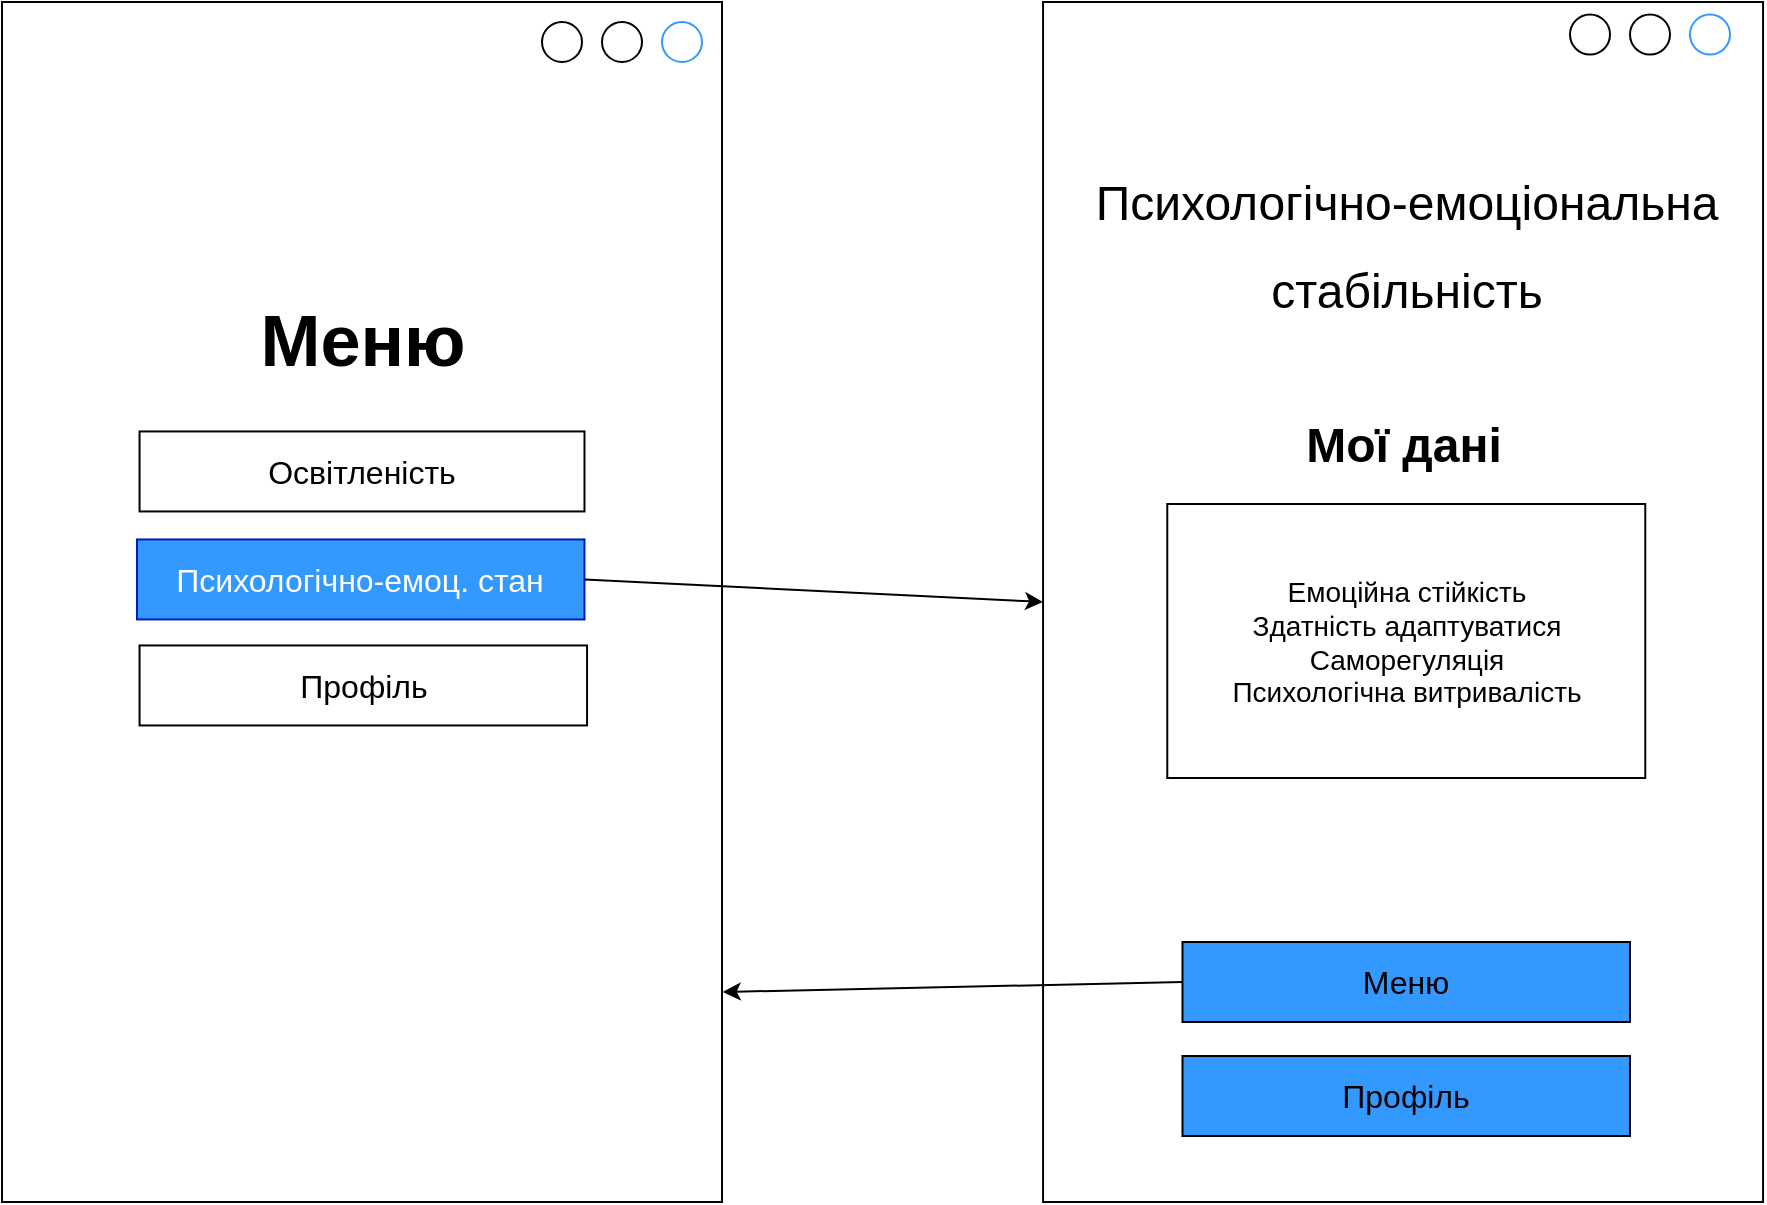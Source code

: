 <mxfile version="22.0.4" type="device" pages="3">
  <diagram name="NFR1" id="PePSlJD-UdtvMw4tOFdM">
    <mxGraphModel dx="2611" dy="1162" grid="0" gridSize="10" guides="1" tooltips="1" connect="1" arrows="1" fold="1" page="0" pageScale="1" pageWidth="827" pageHeight="1169" math="0" shadow="0">
      <root>
        <mxCell id="0" />
        <mxCell id="1" parent="0" />
        <mxCell id="v_YtapICCbrFL_BmW7Hf-1" value="" style="rounded=0;whiteSpace=wrap;html=1;" vertex="1" parent="1">
          <mxGeometry x="-496" y="-260" width="360" height="600" as="geometry" />
        </mxCell>
        <mxCell id="v_YtapICCbrFL_BmW7Hf-2" value="&lt;font style=&quot;font-size: 16px;&quot;&gt;Освітленість&lt;/font&gt;" style="rounded=0;whiteSpace=wrap;html=1;fillColor=none;" vertex="1" parent="1">
          <mxGeometry x="-427.226" y="-45.276" width="222.47" height="40" as="geometry" />
        </mxCell>
        <mxCell id="v_YtapICCbrFL_BmW7Hf-3" value="&lt;font style=&quot;font-size: 16px;&quot;&gt;Психологічно-емоц. стан&lt;/font&gt;" style="rounded=0;whiteSpace=wrap;html=1;fillColor=#3399FF;strokeColor=#001DBC;fontColor=#ffffff;" vertex="1" parent="1">
          <mxGeometry x="-428.516" y="8.724" width="223.76" height="40" as="geometry" />
        </mxCell>
        <mxCell id="v_YtapICCbrFL_BmW7Hf-4" value="" style="rounded=0;whiteSpace=wrap;html=1;" vertex="1" parent="1">
          <mxGeometry x="24.53" y="-260" width="360" height="600" as="geometry" />
        </mxCell>
        <mxCell id="v_YtapICCbrFL_BmW7Hf-5" value="&lt;font style=&quot;font-size: 24px;&quot;&gt;Психологічно-емоціональна стабільність&lt;/font&gt;" style="text;html=1;strokeColor=none;fillColor=none;align=center;verticalAlign=middle;whiteSpace=wrap;rounded=0;fontSize=36;" vertex="1" parent="1">
          <mxGeometry x="38.644" y="-221.996" width="334.97" height="160" as="geometry" />
        </mxCell>
        <mxCell id="v_YtapICCbrFL_BmW7Hf-6" value="" style="ellipse;whiteSpace=wrap;html=1;" vertex="1" parent="1">
          <mxGeometry x="288" y="-253.72" width="20" height="20" as="geometry" />
        </mxCell>
        <mxCell id="v_YtapICCbrFL_BmW7Hf-7" value="" style="ellipse;whiteSpace=wrap;html=1;" vertex="1" parent="1">
          <mxGeometry x="318" y="-253.72" width="20" height="20" as="geometry" />
        </mxCell>
        <mxCell id="v_YtapICCbrFL_BmW7Hf-8" value="" style="ellipse;whiteSpace=wrap;html=1;strokeColor=#3399FF;" vertex="1" parent="1">
          <mxGeometry x="348" y="-253.72" width="20" height="20" as="geometry" />
        </mxCell>
        <mxCell id="v_YtapICCbrFL_BmW7Hf-9" value="" style="ellipse;whiteSpace=wrap;html=1;" vertex="1" parent="1">
          <mxGeometry x="-226" y="-250" width="20" height="20" as="geometry" />
        </mxCell>
        <mxCell id="v_YtapICCbrFL_BmW7Hf-10" value="" style="ellipse;whiteSpace=wrap;html=1;" vertex="1" parent="1">
          <mxGeometry x="-196" y="-250" width="20" height="20" as="geometry" />
        </mxCell>
        <mxCell id="v_YtapICCbrFL_BmW7Hf-11" value="" style="ellipse;whiteSpace=wrap;html=1;strokeColor=#3399FF;" vertex="1" parent="1">
          <mxGeometry x="-166" y="-250" width="20" height="20" as="geometry" />
        </mxCell>
        <mxCell id="v_YtapICCbrFL_BmW7Hf-12" value="" style="endArrow=classic;html=1;rounded=0;exitX=1;exitY=0.5;exitDx=0;exitDy=0;entryX=0;entryY=0.5;entryDx=0;entryDy=0;" edge="1" parent="1" source="v_YtapICCbrFL_BmW7Hf-3" target="v_YtapICCbrFL_BmW7Hf-4">
          <mxGeometry width="50" height="50" relative="1" as="geometry">
            <mxPoint x="-546" y="-80" as="sourcePoint" />
            <mxPoint x="-496" y="-130" as="targetPoint" />
          </mxGeometry>
        </mxCell>
        <mxCell id="v_YtapICCbrFL_BmW7Hf-13" value="&lt;b&gt;Меню&lt;/b&gt;" style="text;html=1;strokeColor=none;fillColor=none;align=center;verticalAlign=middle;whiteSpace=wrap;rounded=0;fontSize=36;" vertex="1" parent="1">
          <mxGeometry x="-448.496" y="-121.276" width="265" height="60" as="geometry" />
        </mxCell>
        <mxCell id="v_YtapICCbrFL_BmW7Hf-14" value="&lt;font style=&quot;font-size: 16px;&quot;&gt;Профіль&lt;/font&gt;" style="rounded=0;whiteSpace=wrap;html=1;fillColor=none;" vertex="1" parent="1">
          <mxGeometry x="-427.226" y="61.724" width="223.76" height="40" as="geometry" />
        </mxCell>
        <mxCell id="v_YtapICCbrFL_BmW7Hf-15" value="&lt;div style=&quot;&quot;&gt;&lt;span style=&quot;font-size: 14px; background-color: initial;&quot;&gt;Емоційна стійкість&lt;/span&gt;&lt;/div&gt;&lt;font style=&quot;font-size: 14px;&quot;&gt;&lt;div style=&quot;&quot;&gt;&lt;span style=&quot;background-color: initial;&quot;&gt;Здатність адаптуватися&lt;/span&gt;&lt;/div&gt;&lt;div style=&quot;&quot;&gt;&lt;span style=&quot;background-color: initial;&quot;&gt;Саморегуляція&lt;/span&gt;&lt;/div&gt;&lt;div style=&quot;&quot;&gt;&lt;span style=&quot;background-color: initial;&quot;&gt;Психологічна витривалість&lt;/span&gt;&lt;/div&gt;&lt;/font&gt;" style="rounded=0;whiteSpace=wrap;html=1;align=center;" vertex="1" parent="1">
          <mxGeometry x="86.634" y="-8.996" width="239" height="137" as="geometry" />
        </mxCell>
        <mxCell id="v_YtapICCbrFL_BmW7Hf-16" value="&lt;font style=&quot;font-size: 24px;&quot;&gt;&lt;b&gt;Мої дані&lt;/b&gt;&lt;/font&gt;" style="text;html=1;strokeColor=none;fillColor=none;align=center;verticalAlign=middle;whiteSpace=wrap;rounded=0;" vertex="1" parent="1">
          <mxGeometry x="150.534" y="-52.996" width="108" height="30" as="geometry" />
        </mxCell>
        <mxCell id="v_YtapICCbrFL_BmW7Hf-17" value="&lt;font style=&quot;font-size: 16px;&quot;&gt;Профіль&lt;/font&gt;" style="rounded=0;whiteSpace=wrap;html=1;fillColor=#3399FF;" vertex="1" parent="1">
          <mxGeometry x="94.244" y="267.004" width="223.76" height="40" as="geometry" />
        </mxCell>
        <mxCell id="v_YtapICCbrFL_BmW7Hf-18" value="&lt;font style=&quot;font-size: 16px;&quot;&gt;Меню&lt;/font&gt;" style="rounded=0;whiteSpace=wrap;html=1;fillColor=#3399FF;" vertex="1" parent="1">
          <mxGeometry x="94.244" y="210.004" width="223.76" height="40" as="geometry" />
        </mxCell>
        <mxCell id="v_YtapICCbrFL_BmW7Hf-19" value="" style="endArrow=classic;html=1;rounded=0;exitX=0;exitY=0.5;exitDx=0;exitDy=0;entryX=1.001;entryY=0.825;entryDx=0;entryDy=0;entryPerimeter=0;" edge="1" parent="1" source="v_YtapICCbrFL_BmW7Hf-18" target="v_YtapICCbrFL_BmW7Hf-1">
          <mxGeometry width="50" height="50" relative="1" as="geometry">
            <mxPoint x="53.534" y="131.724" as="sourcePoint" />
            <mxPoint x="103.534" y="81.724" as="targetPoint" />
          </mxGeometry>
        </mxCell>
      </root>
    </mxGraphModel>
  </diagram>
  <diagram id="mj5oB05riVym4pmAbyUJ" name="NFR">
    <mxGraphModel dx="3013" dy="531" grid="0" gridSize="10" guides="1" tooltips="1" connect="1" arrows="1" fold="1" page="0" pageScale="1" pageWidth="827" pageHeight="1169" math="0" shadow="0">
      <root>
        <mxCell id="0" />
        <mxCell id="1" parent="0" />
        <mxCell id="99slbLmTtCYMwGJlwXyB-1" value="" style="rounded=0;whiteSpace=wrap;html=1;" vertex="1" parent="1">
          <mxGeometry x="594.996" y="409.996" width="360" height="600" as="geometry" />
        </mxCell>
        <mxCell id="99slbLmTtCYMwGJlwXyB-2" value="" style="rounded=0;whiteSpace=wrap;html=1;" vertex="1" parent="1">
          <mxGeometry x="86.996" y="406.996" width="360" height="600" as="geometry" />
        </mxCell>
        <mxCell id="99slbLmTtCYMwGJlwXyB-3" value="Реєстрація" style="text;html=1;strokeColor=none;fillColor=none;align=center;verticalAlign=middle;whiteSpace=wrap;rounded=0;fontSize=36;" vertex="1" parent="1">
          <mxGeometry x="151.996" y="496.996" width="230" height="50" as="geometry" />
        </mxCell>
        <mxCell id="99slbLmTtCYMwGJlwXyB-4" value="&lt;span style=&quot;font-size: 20px;&quot;&gt;&amp;nbsp;user@mail.com&lt;/span&gt;" style="rounded=0;whiteSpace=wrap;html=1;align=left;" vertex="1" parent="1">
          <mxGeometry x="166.996" y="596.996" width="200" height="30" as="geometry" />
        </mxCell>
        <mxCell id="99slbLmTtCYMwGJlwXyB-5" value="Email" style="text;html=1;strokeColor=none;fillColor=none;align=center;verticalAlign=middle;whiteSpace=wrap;rounded=0;fontSize=20;" vertex="1" parent="1">
          <mxGeometry x="166.996" y="556.996" width="60" height="30" as="geometry" />
        </mxCell>
        <mxCell id="99slbLmTtCYMwGJlwXyB-6" value="&lt;span style=&quot;font-size: 20px;&quot;&gt;&amp;nbsp;user123&lt;/span&gt;" style="rounded=0;whiteSpace=wrap;html=1;align=left;" vertex="1" parent="1">
          <mxGeometry x="166.996" y="686.996" width="200" height="30" as="geometry" />
        </mxCell>
        <mxCell id="99slbLmTtCYMwGJlwXyB-7" value="Login" style="text;html=1;strokeColor=none;fillColor=none;align=center;verticalAlign=middle;whiteSpace=wrap;rounded=0;fontSize=20;" vertex="1" parent="1">
          <mxGeometry x="166.996" y="646.996" width="60" height="30" as="geometry" />
        </mxCell>
        <mxCell id="99slbLmTtCYMwGJlwXyB-8" value="&lt;font style=&quot;font-size: 20px;&quot;&gt;&amp;nbsp;****************&lt;/font&gt;" style="rounded=0;whiteSpace=wrap;html=1;align=left;" vertex="1" parent="1">
          <mxGeometry x="166.996" y="776.996" width="200" height="30" as="geometry" />
        </mxCell>
        <mxCell id="99slbLmTtCYMwGJlwXyB-9" value="Password" style="text;html=1;strokeColor=none;fillColor=none;align=center;verticalAlign=middle;whiteSpace=wrap;rounded=0;fontSize=20;" vertex="1" parent="1">
          <mxGeometry x="186.996" y="736.996" width="60" height="30" as="geometry" />
        </mxCell>
        <mxCell id="99slbLmTtCYMwGJlwXyB-10" value="&lt;font style=&quot;font-size: 20px;&quot;&gt;Зареєструватись&lt;/font&gt;" style="rounded=1;whiteSpace=wrap;html=1;arcSize=50;fillColor=#3399FF;" vertex="1" parent="1">
          <mxGeometry x="176.996" y="836.996" width="180" height="40" as="geometry" />
        </mxCell>
        <mxCell id="99slbLmTtCYMwGJlwXyB-11" value="&lt;font style=&quot;font-size: 20px;&quot;&gt;Вже є аккаунт&lt;/font&gt;" style="rounded=1;whiteSpace=wrap;html=1;arcSize=50;fillColor=#3399FF;" vertex="1" parent="1">
          <mxGeometry x="176.996" y="896.996" width="180" height="50" as="geometry" />
        </mxCell>
        <mxCell id="99slbLmTtCYMwGJlwXyB-12" value="Авторизація" style="text;html=1;strokeColor=none;fillColor=none;align=center;verticalAlign=middle;whiteSpace=wrap;rounded=0;fontSize=36;" vertex="1" parent="1">
          <mxGeometry x="659.996" y="499.996" width="230" height="50" as="geometry" />
        </mxCell>
        <mxCell id="99slbLmTtCYMwGJlwXyB-13" value="&lt;span style=&quot;font-size: 20px;&quot;&gt;&amp;nbsp;user1234&lt;/span&gt;" style="rounded=0;whiteSpace=wrap;html=1;align=left;" vertex="1" parent="1">
          <mxGeometry x="674.996" y="599.996" width="200" height="30" as="geometry" />
        </mxCell>
        <mxCell id="99slbLmTtCYMwGJlwXyB-14" value="Login" style="text;html=1;strokeColor=none;fillColor=none;align=center;verticalAlign=middle;whiteSpace=wrap;rounded=0;fontSize=20;" vertex="1" parent="1">
          <mxGeometry x="674.996" y="559.996" width="60" height="30" as="geometry" />
        </mxCell>
        <mxCell id="99slbLmTtCYMwGJlwXyB-15" value="&lt;font style=&quot;font-size: 20px;&quot;&gt;&amp;nbsp;****************&lt;/font&gt;" style="rounded=0;whiteSpace=wrap;html=1;align=left;" vertex="1" parent="1">
          <mxGeometry x="674.996" y="689.996" width="200" height="30" as="geometry" />
        </mxCell>
        <mxCell id="99slbLmTtCYMwGJlwXyB-16" value="Password" style="text;html=1;strokeColor=none;fillColor=none;align=center;verticalAlign=middle;whiteSpace=wrap;rounded=0;fontSize=20;" vertex="1" parent="1">
          <mxGeometry x="694.996" y="649.996" width="60" height="30" as="geometry" />
        </mxCell>
        <mxCell id="99slbLmTtCYMwGJlwXyB-17" value="&lt;font style=&quot;font-size: 20px;&quot;&gt;Авторизуватись&lt;/font&gt;" style="rounded=1;whiteSpace=wrap;html=1;arcSize=50;fillColor=#3399FF;" vertex="1" parent="1">
          <mxGeometry x="684.996" y="749.996" width="180" height="40" as="geometry" />
        </mxCell>
        <mxCell id="99slbLmTtCYMwGJlwXyB-18" value="&lt;font style=&quot;font-size: 20px;&quot;&gt;Створити аккаут&lt;/font&gt;" style="rounded=1;whiteSpace=wrap;html=1;arcSize=50;fillColor=#3399FF;" vertex="1" parent="1">
          <mxGeometry x="684.996" y="809.996" width="180" height="50" as="geometry" />
        </mxCell>
        <mxCell id="99slbLmTtCYMwGJlwXyB-19" value="" style="endArrow=classic;html=1;rounded=0;exitX=0;exitY=0.5;exitDx=0;exitDy=0;entryX=0.997;entryY=0.708;entryDx=0;entryDy=0;entryPerimeter=0;" edge="1" parent="1" source="99slbLmTtCYMwGJlwXyB-18" target="99slbLmTtCYMwGJlwXyB-2">
          <mxGeometry width="50" height="50" relative="1" as="geometry">
            <mxPoint x="306.996" y="398.996" as="sourcePoint" />
            <mxPoint x="356.996" y="348.996" as="targetPoint" />
          </mxGeometry>
        </mxCell>
        <mxCell id="99slbLmTtCYMwGJlwXyB-20" value="" style="endArrow=classic;html=1;rounded=0;exitX=1;exitY=0.5;exitDx=0;exitDy=0;entryX=0.001;entryY=0.857;entryDx=0;entryDy=0;entryPerimeter=0;" edge="1" parent="1" source="99slbLmTtCYMwGJlwXyB-11" target="99slbLmTtCYMwGJlwXyB-1">
          <mxGeometry width="50" height="50" relative="1" as="geometry">
            <mxPoint x="796.996" y="841.996" as="sourcePoint" />
            <mxPoint x="456.996" y="866.996" as="targetPoint" />
          </mxGeometry>
        </mxCell>
        <mxCell id="99slbLmTtCYMwGJlwXyB-21" value="" style="rounded=0;whiteSpace=wrap;html=1;" vertex="1" parent="1">
          <mxGeometry x="682.466" y="1138.276" width="360" height="600" as="geometry" />
        </mxCell>
        <mxCell id="99slbLmTtCYMwGJlwXyB-25" value="&lt;font style=&quot;font-size: 16px;&quot;&gt;Освітленість&lt;/font&gt;" style="rounded=0;whiteSpace=wrap;html=1;fillColor=none;" vertex="1" parent="1">
          <mxGeometry x="751.24" y="1353" width="222.47" height="40" as="geometry" />
        </mxCell>
        <mxCell id="99slbLmTtCYMwGJlwXyB-26" value="&lt;font style=&quot;font-size: 16px;&quot;&gt;Психологічно-емоц. стан&lt;/font&gt;" style="rounded=0;whiteSpace=wrap;html=1;fillColor=#3399FF;strokeColor=#001DBC;fontColor=#ffffff;" vertex="1" parent="1">
          <mxGeometry x="749.95" y="1407" width="223.76" height="40" as="geometry" />
        </mxCell>
        <mxCell id="99slbLmTtCYMwGJlwXyB-28" value="" style="rounded=0;whiteSpace=wrap;html=1;" vertex="1" parent="1">
          <mxGeometry x="1202.996" y="1138.276" width="360" height="600" as="geometry" />
        </mxCell>
        <mxCell id="99slbLmTtCYMwGJlwXyB-30" value="&lt;font style=&quot;font-size: 24px;&quot;&gt;Психологічно-емоціональна стабільність&lt;/font&gt;" style="text;html=1;strokeColor=none;fillColor=none;align=center;verticalAlign=middle;whiteSpace=wrap;rounded=0;fontSize=36;" vertex="1" parent="1">
          <mxGeometry x="1217.11" y="1176.28" width="334.97" height="160" as="geometry" />
        </mxCell>
        <mxCell id="99slbLmTtCYMwGJlwXyB-37" value="" style="ellipse;whiteSpace=wrap;html=1;" vertex="1" parent="1">
          <mxGeometry x="356.996" y="418.996" width="20" height="20" as="geometry" />
        </mxCell>
        <mxCell id="99slbLmTtCYMwGJlwXyB-38" value="" style="ellipse;whiteSpace=wrap;html=1;" vertex="1" parent="1">
          <mxGeometry x="386.996" y="418.996" width="20" height="20" as="geometry" />
        </mxCell>
        <mxCell id="99slbLmTtCYMwGJlwXyB-39" value="" style="ellipse;whiteSpace=wrap;html=1;strokeColor=#3399FF;" vertex="1" parent="1">
          <mxGeometry x="416.996" y="418.996" width="20" height="20" as="geometry" />
        </mxCell>
        <mxCell id="99slbLmTtCYMwGJlwXyB-40" value="" style="ellipse;whiteSpace=wrap;html=1;" vertex="1" parent="1">
          <mxGeometry x="864.996" y="421.996" width="20" height="20" as="geometry" />
        </mxCell>
        <mxCell id="99slbLmTtCYMwGJlwXyB-41" value="" style="ellipse;whiteSpace=wrap;html=1;" vertex="1" parent="1">
          <mxGeometry x="894.996" y="421.996" width="20" height="20" as="geometry" />
        </mxCell>
        <mxCell id="99slbLmTtCYMwGJlwXyB-42" value="" style="ellipse;whiteSpace=wrap;html=1;strokeColor=#3399FF;" vertex="1" parent="1">
          <mxGeometry x="924.996" y="421.996" width="20" height="20" as="geometry" />
        </mxCell>
        <mxCell id="99slbLmTtCYMwGJlwXyB-43" value="" style="ellipse;whiteSpace=wrap;html=1;" vertex="1" parent="1">
          <mxGeometry x="1466.466" y="1144.556" width="20" height="20" as="geometry" />
        </mxCell>
        <mxCell id="99slbLmTtCYMwGJlwXyB-44" value="" style="ellipse;whiteSpace=wrap;html=1;" vertex="1" parent="1">
          <mxGeometry x="1496.466" y="1144.556" width="20" height="20" as="geometry" />
        </mxCell>
        <mxCell id="99slbLmTtCYMwGJlwXyB-45" value="" style="ellipse;whiteSpace=wrap;html=1;strokeColor=#3399FF;" vertex="1" parent="1">
          <mxGeometry x="1526.466" y="1144.556" width="20" height="20" as="geometry" />
        </mxCell>
        <mxCell id="99slbLmTtCYMwGJlwXyB-46" value="" style="ellipse;whiteSpace=wrap;html=1;" vertex="1" parent="1">
          <mxGeometry x="952.466" y="1148.276" width="20" height="20" as="geometry" />
        </mxCell>
        <mxCell id="99slbLmTtCYMwGJlwXyB-47" value="" style="ellipse;whiteSpace=wrap;html=1;" vertex="1" parent="1">
          <mxGeometry x="982.466" y="1148.276" width="20" height="20" as="geometry" />
        </mxCell>
        <mxCell id="99slbLmTtCYMwGJlwXyB-48" value="" style="ellipse;whiteSpace=wrap;html=1;strokeColor=#3399FF;" vertex="1" parent="1">
          <mxGeometry x="1012.466" y="1148.276" width="20" height="20" as="geometry" />
        </mxCell>
        <mxCell id="99slbLmTtCYMwGJlwXyB-49" value="" style="rounded=0;whiteSpace=wrap;html=1;" vertex="1" parent="1">
          <mxGeometry x="99.996" y="1141.996" width="360" height="600" as="geometry" />
        </mxCell>
        <mxCell id="99slbLmTtCYMwGJlwXyB-50" value="" style="ellipse;whiteSpace=wrap;html=1;" vertex="1" parent="1">
          <mxGeometry x="362.466" y="1148.276" width="20" height="20" as="geometry" />
        </mxCell>
        <mxCell id="99slbLmTtCYMwGJlwXyB-51" value="" style="ellipse;whiteSpace=wrap;html=1;" vertex="1" parent="1">
          <mxGeometry x="392.466" y="1148.276" width="20" height="20" as="geometry" />
        </mxCell>
        <mxCell id="99slbLmTtCYMwGJlwXyB-52" value="" style="ellipse;whiteSpace=wrap;html=1;strokeColor=#3399FF;" vertex="1" parent="1">
          <mxGeometry x="422.466" y="1148.276" width="20" height="20" as="geometry" />
        </mxCell>
        <mxCell id="99slbLmTtCYMwGJlwXyB-54" value="" style="endArrow=classic;html=1;rounded=0;exitX=0;exitY=0.5;exitDx=0;exitDy=0;entryX=1;entryY=0.599;entryDx=0;entryDy=0;entryPerimeter=0;" edge="1" parent="1" source="99slbLmTtCYMwGJlwXyB-79" target="99slbLmTtCYMwGJlwXyB-49">
          <mxGeometry width="50" height="50" relative="1" as="geometry">
            <mxPoint x="614" y="1280" as="sourcePoint" />
            <mxPoint x="463" y="1516" as="targetPoint" />
          </mxGeometry>
        </mxCell>
        <mxCell id="99slbLmTtCYMwGJlwXyB-56" value="&lt;b&gt;Профіль&lt;/b&gt;" style="text;html=1;strokeColor=none;fillColor=none;align=center;verticalAlign=middle;whiteSpace=wrap;rounded=0;fontSize=36;" vertex="1" parent="1">
          <mxGeometry x="151.996" y="1212.996" width="265" height="60" as="geometry" />
        </mxCell>
        <mxCell id="99slbLmTtCYMwGJlwXyB-57" value="Користувач" style="text;html=1;strokeColor=none;fillColor=none;align=center;verticalAlign=middle;whiteSpace=wrap;rounded=0;fontSize=20;" vertex="1" parent="1">
          <mxGeometry x="236.996" y="1368.996" width="210" height="30" as="geometry" />
        </mxCell>
        <mxCell id="99slbLmTtCYMwGJlwXyB-58" style="edgeStyle=orthogonalEdgeStyle;rounded=0;orthogonalLoop=1;jettySize=auto;html=1;exitX=0;exitY=0.5;exitDx=0;exitDy=0;" edge="1" parent="1" source="99slbLmTtCYMwGJlwXyB-59" target="99slbLmTtCYMwGJlwXyB-60">
          <mxGeometry relative="1" as="geometry">
            <mxPoint x="272" y="1673" as="sourcePoint" />
          </mxGeometry>
        </mxCell>
        <mxCell id="99slbLmTtCYMwGJlwXyB-59" value="&lt;span style=&quot;font-size: 20px;&quot;&gt;&amp;nbsp; &amp;nbsp; &amp;nbsp; Технічна підтримка&lt;/span&gt;" style="rounded=0;whiteSpace=wrap;html=1;align=left;" vertex="1" parent="1">
          <mxGeometry x="100" y="1648" width="360" height="30" as="geometry" />
        </mxCell>
        <mxCell id="99slbLmTtCYMwGJlwXyB-60" value="" style="rounded=0;whiteSpace=wrap;html=1;" vertex="1" parent="1">
          <mxGeometry x="-437.004" y="1138.276" width="360" height="600" as="geometry" />
        </mxCell>
        <mxCell id="99slbLmTtCYMwGJlwXyB-61" value="" style="ellipse;whiteSpace=wrap;html=1;" vertex="1" parent="1">
          <mxGeometry x="-167.004" y="1148.276" width="20" height="20" as="geometry" />
        </mxCell>
        <mxCell id="99slbLmTtCYMwGJlwXyB-62" value="" style="ellipse;whiteSpace=wrap;html=1;" vertex="1" parent="1">
          <mxGeometry x="-137.004" y="1148.276" width="20" height="20" as="geometry" />
        </mxCell>
        <mxCell id="99slbLmTtCYMwGJlwXyB-63" value="" style="ellipse;whiteSpace=wrap;html=1;strokeColor=#3399FF;" vertex="1" parent="1">
          <mxGeometry x="-107.004" y="1148.276" width="20" height="20" as="geometry" />
        </mxCell>
        <mxCell id="99slbLmTtCYMwGJlwXyB-64" value="&lt;font style=&quot;font-size: 35px;&quot;&gt;Технічна підтримка&lt;/font&gt;" style="text;html=1;strokeColor=none;fillColor=none;align=center;verticalAlign=middle;whiteSpace=wrap;rounded=0;fontSize=36;" vertex="1" parent="1">
          <mxGeometry x="-389.504" y="1227.996" width="265" height="60" as="geometry" />
        </mxCell>
        <mxCell id="99slbLmTtCYMwGJlwXyB-65" value="" style="rounded=0;whiteSpace=wrap;html=1;align=left;" vertex="1" parent="1">
          <mxGeometry x="-389.5" y="1388" width="272.5" height="140" as="geometry" />
        </mxCell>
        <mxCell id="99slbLmTtCYMwGJlwXyB-66" value="&lt;div style=&quot;&quot;&gt;&lt;span style=&quot;font-size: 22px; background-color: initial;&quot;&gt;Надати питання&lt;/span&gt;&lt;/div&gt;" style="text;html=1;strokeColor=none;fillColor=none;align=left;verticalAlign=middle;whiteSpace=wrap;rounded=0;" vertex="1" parent="1">
          <mxGeometry x="-342.02" y="1351" width="177.53" height="30" as="geometry" />
        </mxCell>
        <mxCell id="99slbLmTtCYMwGJlwXyB-67" value="&lt;div style=&quot;&quot;&gt;&lt;font style=&quot;font-size: 36px;&quot;&gt;...&lt;/font&gt;&lt;/div&gt;" style="text;html=1;strokeColor=none;fillColor=none;align=left;verticalAlign=middle;whiteSpace=wrap;rounded=0;" vertex="1" parent="1">
          <mxGeometry x="-384.47" y="1400" width="45" height="31" as="geometry" />
        </mxCell>
        <mxCell id="99slbLmTtCYMwGJlwXyB-68" value="&lt;font style=&quot;font-size: 20px;&quot;&gt;Надіслати&lt;/font&gt;" style="rounded=1;whiteSpace=wrap;html=1;arcSize=50;fillColor=#3399FF;" vertex="1" parent="1">
          <mxGeometry x="-347.004" y="1561.996" width="180" height="40" as="geometry" />
        </mxCell>
        <mxCell id="99slbLmTtCYMwGJlwXyB-69" value="" style="verticalLabelPosition=bottom;shadow=0;dashed=0;align=center;html=1;verticalAlign=top;strokeWidth=1;shape=mxgraph.mockup.containers.userMale;strokeColor=#666666;strokeColor2=#008cff;" vertex="1" parent="1">
          <mxGeometry x="126.996" y="1336.996" width="100" height="100" as="geometry" />
        </mxCell>
        <mxCell id="99slbLmTtCYMwGJlwXyB-71" value="" style="endArrow=classic;html=1;rounded=0;exitX=1;exitY=0.5;exitDx=0;exitDy=0;entryX=0;entryY=0.5;entryDx=0;entryDy=0;" edge="1" parent="1" source="99slbLmTtCYMwGJlwXyB-26" target="99slbLmTtCYMwGJlwXyB-28">
          <mxGeometry width="50" height="50" relative="1" as="geometry">
            <mxPoint x="632.466" y="1318.276" as="sourcePoint" />
            <mxPoint x="682.466" y="1268.276" as="targetPoint" />
          </mxGeometry>
        </mxCell>
        <mxCell id="99slbLmTtCYMwGJlwXyB-72" value="" style="endArrow=none;html=1;rounded=0;exitX=0;exitY=0.25;exitDx=0;exitDy=0;entryX=1;entryY=0.25;entryDx=0;entryDy=0;" edge="1" parent="1" source="99slbLmTtCYMwGJlwXyB-49" target="99slbLmTtCYMwGJlwXyB-49">
          <mxGeometry width="50" height="50" relative="1" as="geometry">
            <mxPoint x="726" y="1486" as="sourcePoint" />
            <mxPoint x="776" y="1436" as="targetPoint" />
          </mxGeometry>
        </mxCell>
        <mxCell id="99slbLmTtCYMwGJlwXyB-73" value="" style="endArrow=none;html=1;rounded=0;" edge="1" parent="1">
          <mxGeometry width="50" height="50" relative="1" as="geometry">
            <mxPoint x="99" y="1480" as="sourcePoint" />
            <mxPoint x="458" y="1480" as="targetPoint" />
          </mxGeometry>
        </mxCell>
        <mxCell id="99slbLmTtCYMwGJlwXyB-77" value="" style="endArrow=classic;html=1;rounded=0;exitX=0;exitY=0.5;exitDx=0;exitDy=0;entryX=0.5;entryY=0;entryDx=0;entryDy=0;" edge="1" parent="1" source="99slbLmTtCYMwGJlwXyB-10" target="99slbLmTtCYMwGJlwXyB-49">
          <mxGeometry width="50" height="50" relative="1" as="geometry">
            <mxPoint x="390" y="1056" as="sourcePoint" />
            <mxPoint x="440" y="1006" as="targetPoint" />
            <Array as="points">
              <mxPoint x="-9" y="857" />
              <mxPoint x="-9" y="1049" />
              <mxPoint x="280" y="1049" />
            </Array>
          </mxGeometry>
        </mxCell>
        <mxCell id="99slbLmTtCYMwGJlwXyB-78" value="&lt;b&gt;Меню&lt;/b&gt;" style="text;html=1;strokeColor=none;fillColor=none;align=center;verticalAlign=middle;whiteSpace=wrap;rounded=0;fontSize=36;" vertex="1" parent="1">
          <mxGeometry x="729.97" y="1277" width="265" height="60" as="geometry" />
        </mxCell>
        <mxCell id="99slbLmTtCYMwGJlwXyB-79" value="&lt;font style=&quot;font-size: 16px;&quot;&gt;Профіль&lt;/font&gt;" style="rounded=0;whiteSpace=wrap;html=1;fillColor=none;" vertex="1" parent="1">
          <mxGeometry x="751.24" y="1460" width="223.76" height="40" as="geometry" />
        </mxCell>
        <mxCell id="99slbLmTtCYMwGJlwXyB-80" value="&lt;div style=&quot;&quot;&gt;&lt;span style=&quot;font-size: 14px; background-color: initial;&quot;&gt;Емоційна стійкість&lt;/span&gt;&lt;/div&gt;&lt;font style=&quot;font-size: 14px;&quot;&gt;&lt;div style=&quot;&quot;&gt;&lt;span style=&quot;background-color: initial;&quot;&gt;Здатність адаптуватися&lt;/span&gt;&lt;/div&gt;&lt;div style=&quot;&quot;&gt;&lt;span style=&quot;background-color: initial;&quot;&gt;Саморегуляція&lt;/span&gt;&lt;/div&gt;&lt;div style=&quot;&quot;&gt;&lt;span style=&quot;background-color: initial;&quot;&gt;Психологічна витривалість&lt;/span&gt;&lt;/div&gt;&lt;/font&gt;" style="rounded=0;whiteSpace=wrap;html=1;align=center;" vertex="1" parent="1">
          <mxGeometry x="1265.1" y="1389.28" width="239" height="137" as="geometry" />
        </mxCell>
        <mxCell id="99slbLmTtCYMwGJlwXyB-81" value="&lt;font style=&quot;font-size: 24px;&quot;&gt;&lt;b&gt;Мої дані&lt;/b&gt;&lt;/font&gt;" style="text;html=1;strokeColor=none;fillColor=none;align=center;verticalAlign=middle;whiteSpace=wrap;rounded=0;" vertex="1" parent="1">
          <mxGeometry x="1329" y="1345.28" width="108" height="30" as="geometry" />
        </mxCell>
        <mxCell id="99slbLmTtCYMwGJlwXyB-82" value="&lt;font style=&quot;font-size: 16px;&quot;&gt;Профіль&lt;/font&gt;" style="rounded=0;whiteSpace=wrap;html=1;fillColor=#3399FF;" vertex="1" parent="1">
          <mxGeometry x="1272.71" y="1665.28" width="223.76" height="40" as="geometry" />
        </mxCell>
        <mxCell id="99slbLmTtCYMwGJlwXyB-83" value="&lt;font style=&quot;font-size: 16px;&quot;&gt;Меню&lt;/font&gt;" style="rounded=0;whiteSpace=wrap;html=1;fillColor=#3399FF;" vertex="1" parent="1">
          <mxGeometry x="1272.71" y="1608.28" width="223.76" height="40" as="geometry" />
        </mxCell>
        <mxCell id="99slbLmTtCYMwGJlwXyB-84" value="" style="endArrow=classic;html=1;rounded=0;exitX=0;exitY=0.5;exitDx=0;exitDy=0;entryX=1.001;entryY=0.825;entryDx=0;entryDy=0;entryPerimeter=0;" edge="1" parent="1" source="99slbLmTtCYMwGJlwXyB-83" target="99slbLmTtCYMwGJlwXyB-21">
          <mxGeometry width="50" height="50" relative="1" as="geometry">
            <mxPoint x="1232" y="1530" as="sourcePoint" />
            <mxPoint x="1282" y="1480" as="targetPoint" />
          </mxGeometry>
        </mxCell>
        <mxCell id="99slbLmTtCYMwGJlwXyB-85" value="" style="endArrow=classic;html=1;rounded=0;exitX=0;exitY=0.5;exitDx=0;exitDy=0;entryX=1.007;entryY=0.774;entryDx=0;entryDy=0;entryPerimeter=0;" edge="1" parent="1" source="99slbLmTtCYMwGJlwXyB-82" target="99slbLmTtCYMwGJlwXyB-49">
          <mxGeometry width="50" height="50" relative="1" as="geometry">
            <mxPoint x="920" y="1681" as="sourcePoint" />
            <mxPoint x="970" y="1631" as="targetPoint" />
            <Array as="points">
              <mxPoint x="1175" y="1689" />
              <mxPoint x="1175" y="1808" />
              <mxPoint x="556" y="1808" />
              <mxPoint x="556" y="1606" />
            </Array>
          </mxGeometry>
        </mxCell>
        <mxCell id="99slbLmTtCYMwGJlwXyB-86" value="" style="rounded=0;whiteSpace=wrap;html=1;" vertex="1" parent="1">
          <mxGeometry x="1745" y="1138.28" width="360" height="600" as="geometry" />
        </mxCell>
        <mxCell id="99slbLmTtCYMwGJlwXyB-87" value="" style="ellipse;whiteSpace=wrap;html=1;" vertex="1" parent="1">
          <mxGeometry x="2010" y="1148.28" width="20" height="20" as="geometry" />
        </mxCell>
        <mxCell id="99slbLmTtCYMwGJlwXyB-88" value="" style="ellipse;whiteSpace=wrap;html=1;" vertex="1" parent="1">
          <mxGeometry x="2040" y="1148.28" width="20" height="20" as="geometry" />
        </mxCell>
        <mxCell id="99slbLmTtCYMwGJlwXyB-89" value="" style="ellipse;whiteSpace=wrap;html=1;strokeColor=#3399FF;" vertex="1" parent="1">
          <mxGeometry x="2070" y="1148.28" width="20" height="20" as="geometry" />
        </mxCell>
        <mxCell id="99slbLmTtCYMwGJlwXyB-90" value="&lt;font style=&quot;font-size: 24px;&quot;&gt;Освітленість навколишнього середовища&lt;/font&gt;" style="text;html=1;strokeColor=none;fillColor=none;align=center;verticalAlign=middle;whiteSpace=wrap;rounded=0;fontSize=36;" vertex="1" parent="1">
          <mxGeometry x="1760" y="1185.28" width="334.97" height="160" as="geometry" />
        </mxCell>
        <mxCell id="99slbLmTtCYMwGJlwXyB-92" value="&lt;font style=&quot;font-size: 18px;&quot;&gt;&lt;b style=&quot;&quot;&gt;Оберіть, яка освітленість Вам потрібна&lt;/b&gt;&lt;/font&gt;" style="text;html=1;strokeColor=none;fillColor=none;align=center;verticalAlign=middle;whiteSpace=wrap;rounded=0;" vertex="1" parent="1">
          <mxGeometry x="1760" y="1358" width="327" height="30" as="geometry" />
        </mxCell>
        <mxCell id="99slbLmTtCYMwGJlwXyB-94" value="" style="strokeWidth=1;shadow=0;dashed=0;align=center;html=1;shape=mxgraph.mockup.forms.rrect;rSize=0;strokeColor=#999999;fillColor=#ffffff;" vertex="1" parent="1">
          <mxGeometry x="1794" y="1431" width="264" height="123" as="geometry" />
        </mxCell>
        <mxCell id="99slbLmTtCYMwGJlwXyB-95" value="Освітленість" style="strokeWidth=1;shadow=0;dashed=0;align=center;html=1;shape=mxgraph.mockup.forms.rrect;rSize=0;strokeColor=#999999;fontColor=#008cff;fontSize=17;fillColor=#ffffff;resizeWidth=1;whiteSpace=wrap;" vertex="1" parent="99slbLmTtCYMwGJlwXyB-94">
          <mxGeometry width="264" height="30" relative="1" as="geometry">
            <mxPoint y="-1" as="offset" />
          </mxGeometry>
        </mxCell>
        <mxCell id="99slbLmTtCYMwGJlwXyB-96" value="житлове приміщення" style="strokeWidth=1;shadow=0;dashed=0;align=center;html=1;shape=mxgraph.mockup.forms.anchor;fontSize=17;fontColor=#666666;align=left;spacingLeft=5;resizeWidth=1;whiteSpace=wrap;" vertex="1" parent="99slbLmTtCYMwGJlwXyB-94">
          <mxGeometry width="264" height="20" relative="1" as="geometry">
            <mxPoint y="30" as="offset" />
          </mxGeometry>
        </mxCell>
        <mxCell id="99slbLmTtCYMwGJlwXyB-97" value="громадське місце" style="strokeWidth=1;shadow=0;dashed=0;align=center;html=1;shape=mxgraph.mockup.forms.anchor;fontSize=17;fontColor=#666666;align=left;spacingLeft=5;resizeWidth=1;whiteSpace=wrap;" vertex="1" parent="99slbLmTtCYMwGJlwXyB-94">
          <mxGeometry width="264" height="20" relative="1" as="geometry">
            <mxPoint y="50" as="offset" />
          </mxGeometry>
        </mxCell>
        <mxCell id="99slbLmTtCYMwGJlwXyB-98" value="на робочому місці" style="strokeWidth=1;shadow=0;dashed=0;align=center;html=1;shape=mxgraph.mockup.forms.rrect;rSize=0;fontSize=17;fontColor=#666666;align=left;spacingLeft=5;fillColor=#ddeeff;strokeColor=none;resizeWidth=1;whiteSpace=wrap;" vertex="1" parent="99slbLmTtCYMwGJlwXyB-94">
          <mxGeometry width="264" height="20" relative="1" as="geometry">
            <mxPoint y="70" as="offset" />
          </mxGeometry>
        </mxCell>
        <mxCell id="99slbLmTtCYMwGJlwXyB-99" value="спеціальні випадки" style="strokeWidth=1;shadow=0;dashed=0;align=center;html=1;shape=mxgraph.mockup.forms.anchor;fontSize=17;fontColor=#666666;align=left;spacingLeft=5;resizeWidth=1;whiteSpace=wrap;" vertex="1" parent="99slbLmTtCYMwGJlwXyB-94">
          <mxGeometry width="264" height="20" relative="1" as="geometry">
            <mxPoint y="90" as="offset" />
          </mxGeometry>
        </mxCell>
        <mxCell id="99slbLmTtCYMwGJlwXyB-100" value="&lt;font style=&quot;font-size: 16px;&quot;&gt;Профіль&lt;/font&gt;" style="rounded=0;whiteSpace=wrap;html=1;fillColor=#3399FF;" vertex="1" parent="1">
          <mxGeometry x="1822" y="1659" width="223.76" height="40" as="geometry" />
        </mxCell>
        <mxCell id="99slbLmTtCYMwGJlwXyB-101" value="&lt;font style=&quot;font-size: 16px;&quot;&gt;Меню&lt;/font&gt;" style="rounded=0;whiteSpace=wrap;html=1;fillColor=#3399FF;" vertex="1" parent="1">
          <mxGeometry x="1822" y="1602" width="223.76" height="40" as="geometry" />
        </mxCell>
        <mxCell id="99slbLmTtCYMwGJlwXyB-102" value="" style="endArrow=classic;html=1;rounded=0;exitX=0;exitY=0.5;exitDx=0;exitDy=0;" edge="1" parent="1" source="99slbLmTtCYMwGJlwXyB-101">
          <mxGeometry width="50" height="50" relative="1" as="geometry">
            <mxPoint x="1330" y="1583" as="sourcePoint" />
            <mxPoint x="868" y="1134" as="targetPoint" />
            <Array as="points">
              <mxPoint x="1664" y="1618" />
              <mxPoint x="1657" y="1076" />
              <mxPoint x="868" y="1071" />
            </Array>
          </mxGeometry>
        </mxCell>
        <mxCell id="99slbLmTtCYMwGJlwXyB-103" value="" style="endArrow=classic;html=1;rounded=0;entryX=0.5;entryY=1;entryDx=0;entryDy=0;" edge="1" parent="1" target="99slbLmTtCYMwGJlwXyB-49">
          <mxGeometry width="50" height="50" relative="1" as="geometry">
            <mxPoint x="1819" y="1681" as="sourcePoint" />
            <mxPoint x="1655" y="1833" as="targetPoint" />
            <Array as="points">
              <mxPoint x="1665" y="1681" />
              <mxPoint x="1665" y="1866" />
              <mxPoint x="280" y="1861" />
            </Array>
          </mxGeometry>
        </mxCell>
      </root>
    </mxGraphModel>
  </diagram>
  <diagram id="RotuZztYOzeL9vrY19Kg" name="NFR2">
    <mxGraphModel dx="364" dy="874" grid="1" gridSize="10" guides="1" tooltips="1" connect="1" arrows="1" fold="1" page="1" pageScale="1" pageWidth="827" pageHeight="1169" math="0" shadow="0">
      <root>
        <mxCell id="0" />
        <mxCell id="1" parent="0" />
        <mxCell id="VIYR3gMY2XiDIM0IGfiI-1" value="" style="rounded=0;whiteSpace=wrap;html=1;" vertex="1" parent="1">
          <mxGeometry x="110" y="140" width="360" height="600" as="geometry" />
        </mxCell>
        <mxCell id="VIYR3gMY2XiDIM0IGfiI-2" value="&lt;font style=&quot;font-size: 16px;&quot;&gt;Освітленість&lt;/font&gt;" style="rounded=0;whiteSpace=wrap;html=1;fillColor=#3399FF;" vertex="1" parent="1">
          <mxGeometry x="178.774" y="354.724" width="222.47" height="40" as="geometry" />
        </mxCell>
        <mxCell id="VIYR3gMY2XiDIM0IGfiI-3" value="&lt;font color=&quot;#000000&quot; style=&quot;font-size: 16px;&quot;&gt;Психологічно-емоц. стан&lt;/font&gt;" style="rounded=0;whiteSpace=wrap;html=1;fillColor=none;strokeColor=#001DBC;fontColor=#ffffff;" vertex="1" parent="1">
          <mxGeometry x="177.484" y="408.724" width="223.76" height="40" as="geometry" />
        </mxCell>
        <mxCell id="VIYR3gMY2XiDIM0IGfiI-9" value="" style="ellipse;whiteSpace=wrap;html=1;" vertex="1" parent="1">
          <mxGeometry x="380" y="150" width="20" height="20" as="geometry" />
        </mxCell>
        <mxCell id="VIYR3gMY2XiDIM0IGfiI-10" value="" style="ellipse;whiteSpace=wrap;html=1;" vertex="1" parent="1">
          <mxGeometry x="410" y="150" width="20" height="20" as="geometry" />
        </mxCell>
        <mxCell id="VIYR3gMY2XiDIM0IGfiI-11" value="" style="ellipse;whiteSpace=wrap;html=1;strokeColor=#3399FF;" vertex="1" parent="1">
          <mxGeometry x="440" y="150" width="20" height="20" as="geometry" />
        </mxCell>
        <mxCell id="VIYR3gMY2XiDIM0IGfiI-12" value="" style="endArrow=classic;html=1;rounded=0;exitX=1;exitY=0.5;exitDx=0;exitDy=0;entryX=0.004;entryY=0.475;entryDx=0;entryDy=0;entryPerimeter=0;" edge="1" parent="1" source="VIYR3gMY2XiDIM0IGfiI-3" target="VIYR3gMY2XiDIM0IGfiI-20">
          <mxGeometry width="50" height="50" relative="1" as="geometry">
            <mxPoint x="60" y="320" as="sourcePoint" />
            <mxPoint x="630.53" y="440" as="targetPoint" />
          </mxGeometry>
        </mxCell>
        <mxCell id="VIYR3gMY2XiDIM0IGfiI-13" value="&lt;b&gt;Меню&lt;/b&gt;" style="text;html=1;strokeColor=none;fillColor=none;align=center;verticalAlign=middle;whiteSpace=wrap;rounded=0;fontSize=36;" vertex="1" parent="1">
          <mxGeometry x="157.504" y="278.724" width="265" height="60" as="geometry" />
        </mxCell>
        <mxCell id="VIYR3gMY2XiDIM0IGfiI-14" value="&lt;font style=&quot;font-size: 16px;&quot;&gt;Профіль&lt;/font&gt;" style="rounded=0;whiteSpace=wrap;html=1;fillColor=none;" vertex="1" parent="1">
          <mxGeometry x="178.774" y="461.724" width="223.76" height="40" as="geometry" />
        </mxCell>
        <mxCell id="VIYR3gMY2XiDIM0IGfiI-19" value="" style="endArrow=classic;html=1;rounded=0;exitX=0;exitY=0.5;exitDx=0;exitDy=0;entryX=1.001;entryY=0.825;entryDx=0;entryDy=0;entryPerimeter=0;" edge="1" parent="1" source="VIYR3gMY2XiDIM0IGfiI-33" target="VIYR3gMY2XiDIM0IGfiI-1">
          <mxGeometry width="50" height="50" relative="1" as="geometry">
            <mxPoint x="700.244" y="630.004" as="sourcePoint" />
            <mxPoint x="709.534" y="481.724" as="targetPoint" />
          </mxGeometry>
        </mxCell>
        <mxCell id="VIYR3gMY2XiDIM0IGfiI-20" value="" style="rounded=0;whiteSpace=wrap;html=1;" vertex="1" parent="1">
          <mxGeometry x="690.004" y="140.004" width="360" height="600" as="geometry" />
        </mxCell>
        <mxCell id="VIYR3gMY2XiDIM0IGfiI-21" value="" style="ellipse;whiteSpace=wrap;html=1;" vertex="1" parent="1">
          <mxGeometry x="955.004" y="150.004" width="20" height="20" as="geometry" />
        </mxCell>
        <mxCell id="VIYR3gMY2XiDIM0IGfiI-22" value="" style="ellipse;whiteSpace=wrap;html=1;" vertex="1" parent="1">
          <mxGeometry x="985.004" y="150.004" width="20" height="20" as="geometry" />
        </mxCell>
        <mxCell id="VIYR3gMY2XiDIM0IGfiI-23" value="" style="ellipse;whiteSpace=wrap;html=1;strokeColor=#3399FF;" vertex="1" parent="1">
          <mxGeometry x="1015.004" y="150.004" width="20" height="20" as="geometry" />
        </mxCell>
        <mxCell id="VIYR3gMY2XiDIM0IGfiI-24" value="&lt;font style=&quot;font-size: 24px;&quot;&gt;Освітленість навколишнього середовища&lt;/font&gt;" style="text;html=1;strokeColor=none;fillColor=none;align=center;verticalAlign=middle;whiteSpace=wrap;rounded=0;fontSize=36;" vertex="1" parent="1">
          <mxGeometry x="705.004" y="187.004" width="334.97" height="160" as="geometry" />
        </mxCell>
        <mxCell id="VIYR3gMY2XiDIM0IGfiI-25" value="&lt;font style=&quot;font-size: 18px;&quot;&gt;&lt;b style=&quot;&quot;&gt;Оберіть, яка освітленість Вам потрібна&lt;/b&gt;&lt;/font&gt;" style="text;html=1;strokeColor=none;fillColor=none;align=center;verticalAlign=middle;whiteSpace=wrap;rounded=0;" vertex="1" parent="1">
          <mxGeometry x="705.004" y="359.724" width="327" height="30" as="geometry" />
        </mxCell>
        <mxCell id="VIYR3gMY2XiDIM0IGfiI-26" value="" style="strokeWidth=1;shadow=0;dashed=0;align=center;html=1;shape=mxgraph.mockup.forms.rrect;rSize=0;strokeColor=#999999;fillColor=#ffffff;" vertex="1" parent="1">
          <mxGeometry x="739.004" y="432.724" width="264" height="123" as="geometry" />
        </mxCell>
        <mxCell id="VIYR3gMY2XiDIM0IGfiI-27" value="Освітленість" style="strokeWidth=1;shadow=0;dashed=0;align=center;html=1;shape=mxgraph.mockup.forms.rrect;rSize=0;strokeColor=#999999;fontColor=#008cff;fontSize=17;fillColor=#ffffff;resizeWidth=1;whiteSpace=wrap;" vertex="1" parent="VIYR3gMY2XiDIM0IGfiI-26">
          <mxGeometry width="264" height="30" relative="1" as="geometry">
            <mxPoint y="-1" as="offset" />
          </mxGeometry>
        </mxCell>
        <mxCell id="VIYR3gMY2XiDIM0IGfiI-28" value="житлове приміщення" style="strokeWidth=1;shadow=0;dashed=0;align=center;html=1;shape=mxgraph.mockup.forms.anchor;fontSize=17;fontColor=#666666;align=left;spacingLeft=5;resizeWidth=1;whiteSpace=wrap;" vertex="1" parent="VIYR3gMY2XiDIM0IGfiI-26">
          <mxGeometry width="264" height="20" relative="1" as="geometry">
            <mxPoint y="30" as="offset" />
          </mxGeometry>
        </mxCell>
        <mxCell id="VIYR3gMY2XiDIM0IGfiI-29" value="громадське місце" style="strokeWidth=1;shadow=0;dashed=0;align=center;html=1;shape=mxgraph.mockup.forms.anchor;fontSize=17;fontColor=#666666;align=left;spacingLeft=5;resizeWidth=1;whiteSpace=wrap;" vertex="1" parent="VIYR3gMY2XiDIM0IGfiI-26">
          <mxGeometry width="264" height="20" relative="1" as="geometry">
            <mxPoint y="50" as="offset" />
          </mxGeometry>
        </mxCell>
        <mxCell id="VIYR3gMY2XiDIM0IGfiI-30" value="на робочому місці" style="strokeWidth=1;shadow=0;dashed=0;align=center;html=1;shape=mxgraph.mockup.forms.rrect;rSize=0;fontSize=17;fontColor=#666666;align=left;spacingLeft=5;fillColor=#ddeeff;strokeColor=none;resizeWidth=1;whiteSpace=wrap;" vertex="1" parent="VIYR3gMY2XiDIM0IGfiI-26">
          <mxGeometry width="264" height="20" relative="1" as="geometry">
            <mxPoint y="70" as="offset" />
          </mxGeometry>
        </mxCell>
        <mxCell id="VIYR3gMY2XiDIM0IGfiI-31" value="спеціальні випадки" style="strokeWidth=1;shadow=0;dashed=0;align=center;html=1;shape=mxgraph.mockup.forms.anchor;fontSize=17;fontColor=#666666;align=left;spacingLeft=5;resizeWidth=1;whiteSpace=wrap;" vertex="1" parent="VIYR3gMY2XiDIM0IGfiI-26">
          <mxGeometry width="264" height="20" relative="1" as="geometry">
            <mxPoint y="90" as="offset" />
          </mxGeometry>
        </mxCell>
        <mxCell id="VIYR3gMY2XiDIM0IGfiI-32" value="&lt;font style=&quot;font-size: 16px;&quot;&gt;Профіль&lt;/font&gt;" style="rounded=0;whiteSpace=wrap;html=1;fillColor=#3399FF;" vertex="1" parent="1">
          <mxGeometry x="767.004" y="660.724" width="223.76" height="40" as="geometry" />
        </mxCell>
        <mxCell id="VIYR3gMY2XiDIM0IGfiI-33" value="&lt;font style=&quot;font-size: 16px;&quot;&gt;Меню&lt;/font&gt;" style="rounded=0;whiteSpace=wrap;html=1;fillColor=#3399FF;" vertex="1" parent="1">
          <mxGeometry x="767.004" y="603.724" width="223.76" height="40" as="geometry" />
        </mxCell>
      </root>
    </mxGraphModel>
  </diagram>
</mxfile>
